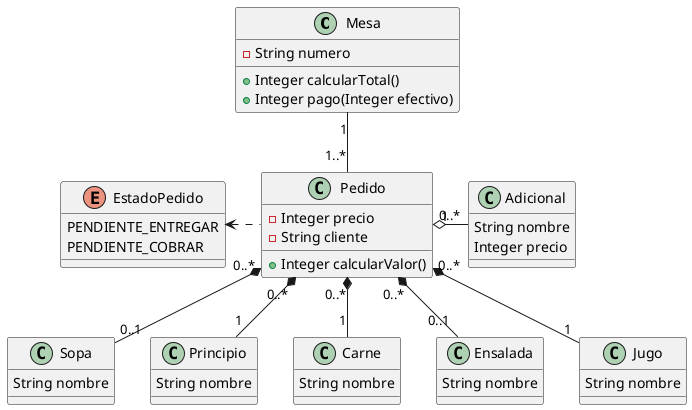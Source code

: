 @startuml

class Mesa {
    - String numero
    + Integer calcularTotal()
    + Integer pago(Integer efectivo)
}

class Pedido {
    - Integer precio
    - String cliente
    + Integer calcularValor()
}

class Sopa {
    String nombre
}

class Principio {
    String nombre
}

class Carne {
    String nombre
}

class Ensalada {
    String nombre
}

class Jugo {
    String nombre
}

enum EstadoPedido {
    PENDIENTE_ENTREGAR
    PENDIENTE_COBRAR
}

class Adicional {
    String nombre
    Integer precio
}

Mesa "1" -- "1..*" Pedido
Pedido "0..*" *-- "0..1" Sopa
Pedido "0..*" *-- "1" Principio
Pedido "0..*" *-- "1" Carne
Pedido "0..*" *-- "0..1" Ensalada
Pedido "0..*" *-- "1" Jugo
Pedido .left.> EstadoPedido
Pedido "1" o-right- "0..*" Adicional


@enduml